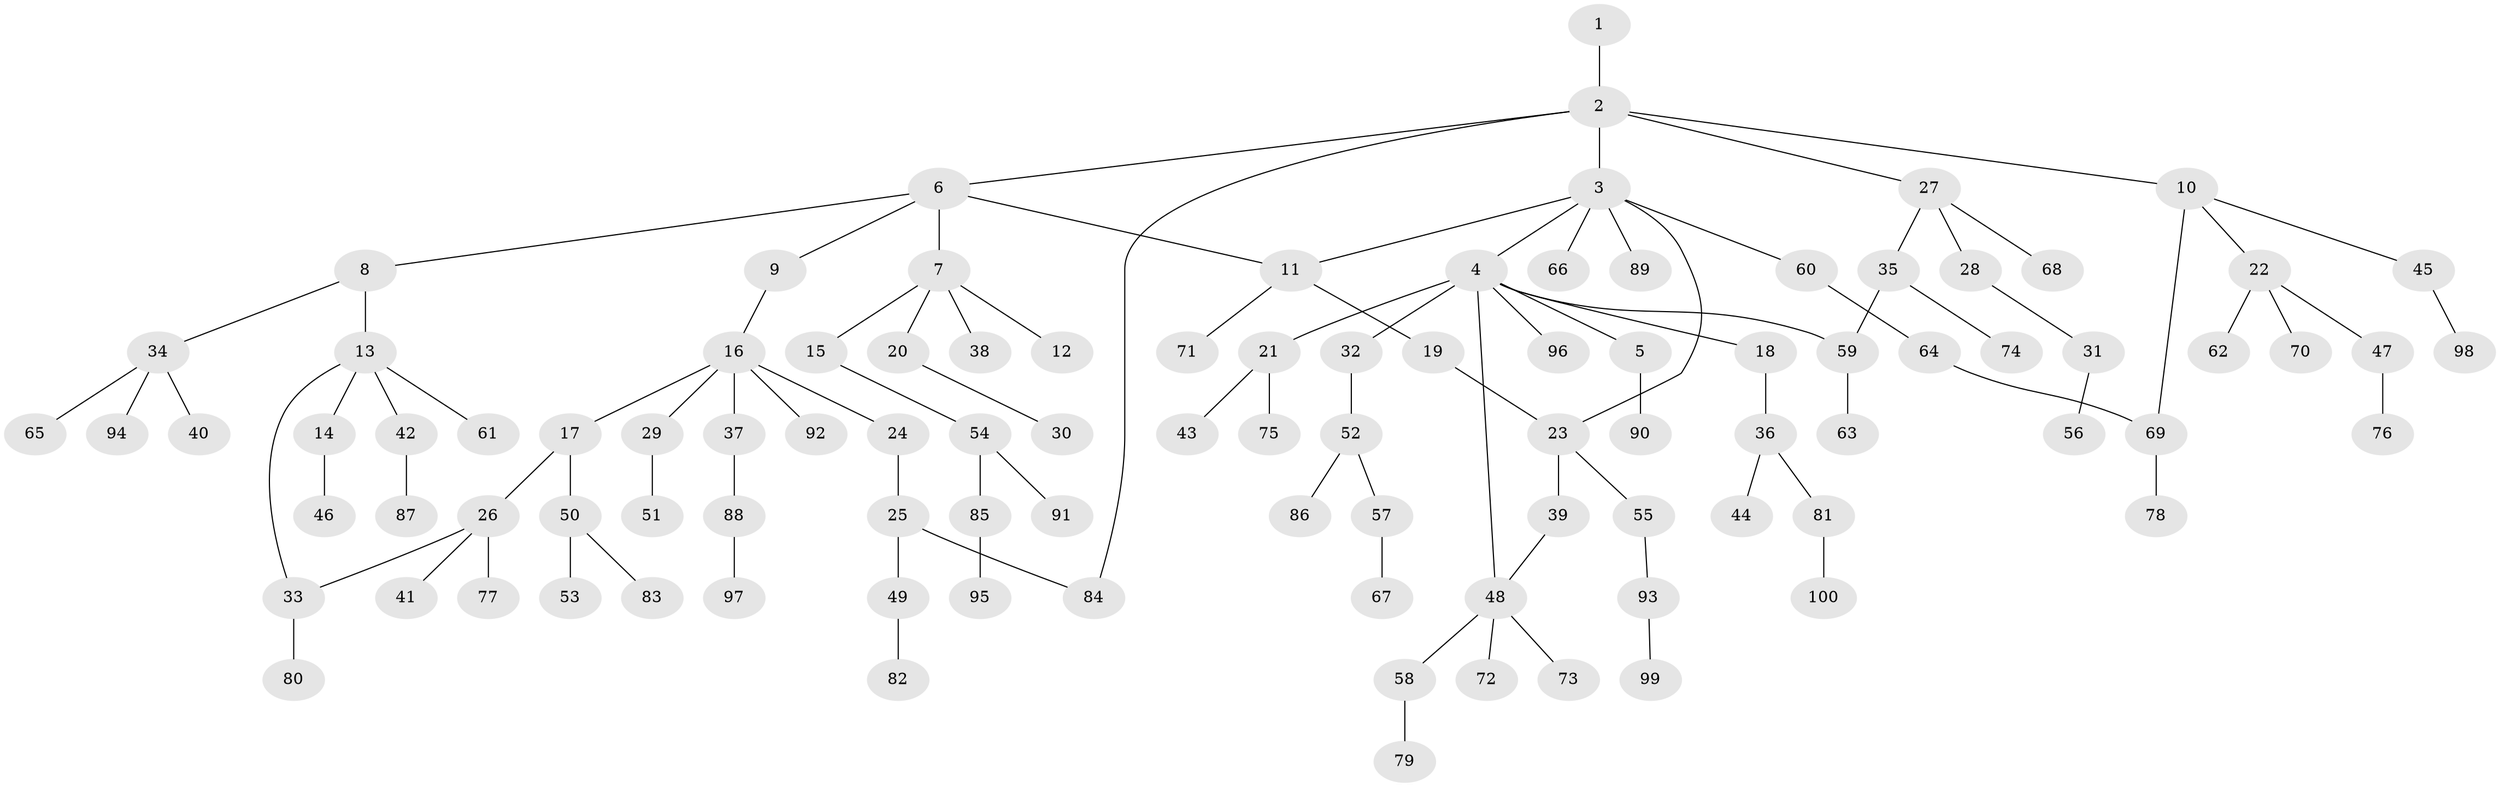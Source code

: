 // Generated by graph-tools (version 1.1) at 2025/42/03/09/25 04:42:03]
// undirected, 100 vertices, 106 edges
graph export_dot {
graph [start="1"]
  node [color=gray90,style=filled];
  1;
  2;
  3;
  4;
  5;
  6;
  7;
  8;
  9;
  10;
  11;
  12;
  13;
  14;
  15;
  16;
  17;
  18;
  19;
  20;
  21;
  22;
  23;
  24;
  25;
  26;
  27;
  28;
  29;
  30;
  31;
  32;
  33;
  34;
  35;
  36;
  37;
  38;
  39;
  40;
  41;
  42;
  43;
  44;
  45;
  46;
  47;
  48;
  49;
  50;
  51;
  52;
  53;
  54;
  55;
  56;
  57;
  58;
  59;
  60;
  61;
  62;
  63;
  64;
  65;
  66;
  67;
  68;
  69;
  70;
  71;
  72;
  73;
  74;
  75;
  76;
  77;
  78;
  79;
  80;
  81;
  82;
  83;
  84;
  85;
  86;
  87;
  88;
  89;
  90;
  91;
  92;
  93;
  94;
  95;
  96;
  97;
  98;
  99;
  100;
  1 -- 2;
  2 -- 3;
  2 -- 6;
  2 -- 10;
  2 -- 27;
  2 -- 84;
  3 -- 4;
  3 -- 11;
  3 -- 60;
  3 -- 66;
  3 -- 89;
  3 -- 23;
  4 -- 5;
  4 -- 18;
  4 -- 21;
  4 -- 32;
  4 -- 96;
  4 -- 48;
  4 -- 59;
  5 -- 90;
  6 -- 7;
  6 -- 8;
  6 -- 9;
  6 -- 11;
  7 -- 12;
  7 -- 15;
  7 -- 20;
  7 -- 38;
  8 -- 13;
  8 -- 34;
  9 -- 16;
  10 -- 22;
  10 -- 45;
  10 -- 69;
  11 -- 19;
  11 -- 71;
  13 -- 14;
  13 -- 33;
  13 -- 42;
  13 -- 61;
  14 -- 46;
  15 -- 54;
  16 -- 17;
  16 -- 24;
  16 -- 29;
  16 -- 37;
  16 -- 92;
  17 -- 26;
  17 -- 50;
  18 -- 36;
  19 -- 23;
  20 -- 30;
  21 -- 43;
  21 -- 75;
  22 -- 47;
  22 -- 62;
  22 -- 70;
  23 -- 39;
  23 -- 55;
  24 -- 25;
  25 -- 49;
  25 -- 84;
  26 -- 41;
  26 -- 77;
  26 -- 33;
  27 -- 28;
  27 -- 35;
  27 -- 68;
  28 -- 31;
  29 -- 51;
  31 -- 56;
  32 -- 52;
  33 -- 80;
  34 -- 40;
  34 -- 65;
  34 -- 94;
  35 -- 59;
  35 -- 74;
  36 -- 44;
  36 -- 81;
  37 -- 88;
  39 -- 48;
  42 -- 87;
  45 -- 98;
  47 -- 76;
  48 -- 58;
  48 -- 72;
  48 -- 73;
  49 -- 82;
  50 -- 53;
  50 -- 83;
  52 -- 57;
  52 -- 86;
  54 -- 85;
  54 -- 91;
  55 -- 93;
  57 -- 67;
  58 -- 79;
  59 -- 63;
  60 -- 64;
  64 -- 69;
  69 -- 78;
  81 -- 100;
  85 -- 95;
  88 -- 97;
  93 -- 99;
}
